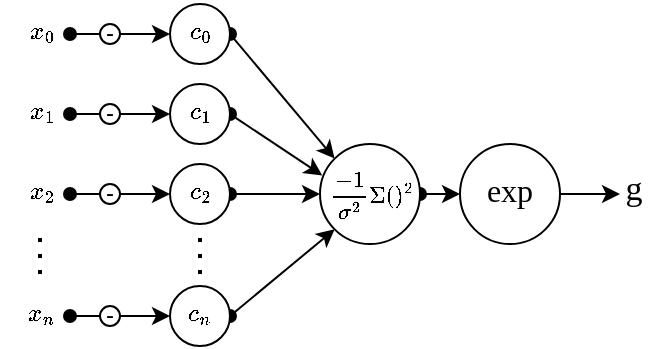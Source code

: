 <mxfile version="13.6.9" type="device"><diagram id="KuTS3I9FbArsQNZwuHHF" name="Page-1"><mxGraphModel dx="459" dy="223" grid="1" gridSize="10" guides="1" tooltips="1" connect="1" arrows="1" fold="1" page="1" pageScale="1" pageWidth="827" pageHeight="1169" math="1" shadow="0"><root><mxCell id="0"/><mxCell id="1" parent="0"/><mxCell id="6crd_vvO_l6brw5pC3cE-70" style="edgeStyle=none;orthogonalLoop=1;jettySize=auto;html=1;exitX=1;exitY=0.5;exitDx=0;exitDy=0;startArrow=oval;startFill=1;strokeColor=#000000;fontFamily=Times New Roman;fontSize=29;entryX=0;entryY=1;entryDx=0;entryDy=0;sketch=0;shadow=0;targetPerimeterSpacing=0;rounded=0;" parent="1" target="6crd_vvO_l6brw5pC3cE-55" edge="1" source="6crd_vvO_l6brw5pC3cE-46"><mxGeometry relative="1" as="geometry"><mxPoint x="155" y="220" as="sourcePoint"/><mxPoint x="190" y="160" as="targetPoint"/></mxGeometry></mxCell><mxCell id="6crd_vvO_l6brw5pC3cE-46" value="" style="ellipse;whiteSpace=wrap;html=1;aspect=fixed;fontFamily=Times New Roman;align=center;" parent="1" vertex="1"><mxGeometry x="125" y="186" width="30" height="30" as="geometry"/></mxCell><mxCell id="6crd_vvO_l6brw5pC3cE-69" style="edgeStyle=none;rounded=0;orthogonalLoop=1;jettySize=auto;html=1;exitX=1;exitY=0.5;exitDx=0;exitDy=0;entryX=0;entryY=0.5;entryDx=0;entryDy=0;startArrow=oval;startFill=1;strokeColor=#000000;fontFamily=Times New Roman;fontSize=29;" parent="1" source="6crd_vvO_l6brw5pC3cE-45" target="6crd_vvO_l6brw5pC3cE-55" edge="1"><mxGeometry relative="1" as="geometry"/></mxCell><mxCell id="6crd_vvO_l6brw5pC3cE-45" value="" style="ellipse;whiteSpace=wrap;html=1;aspect=fixed;fontFamily=Times New Roman;align=center;" parent="1" vertex="1"><mxGeometry x="125" y="125" width="30" height="30" as="geometry"/></mxCell><mxCell id="6crd_vvO_l6brw5pC3cE-68" style="edgeStyle=none;rounded=0;orthogonalLoop=1;jettySize=auto;html=1;exitX=1;exitY=0.5;exitDx=0;exitDy=0;startArrow=oval;startFill=1;strokeColor=#000000;fontFamily=Times New Roman;fontSize=29;entryX=0.023;entryY=0.315;entryDx=0;entryDy=0;entryPerimeter=0;" parent="1" source="6crd_vvO_l6brw5pC3cE-44" target="6crd_vvO_l6brw5pC3cE-55" edge="1"><mxGeometry relative="1" as="geometry"><mxPoint x="198" y="136" as="targetPoint"/></mxGeometry></mxCell><mxCell id="6crd_vvO_l6brw5pC3cE-44" value="" style="ellipse;whiteSpace=wrap;html=1;aspect=fixed;fontFamily=Times New Roman;align=right;" parent="1" vertex="1"><mxGeometry x="125" y="85" width="30" height="30" as="geometry"/></mxCell><mxCell id="6crd_vvO_l6brw5pC3cE-67" style="orthogonalLoop=1;jettySize=auto;html=1;exitX=1;exitY=0.5;exitDx=0;exitDy=0;startArrow=oval;startFill=1;fontFamily=Times New Roman;fontSize=29;rounded=0;entryX=0;entryY=0;entryDx=0;entryDy=0;" parent="1" target="6crd_vvO_l6brw5pC3cE-55" edge="1"><mxGeometry relative="1" as="geometry"><mxPoint x="155" y="60" as="sourcePoint"/><mxPoint x="200" y="80" as="targetPoint"/></mxGeometry></mxCell><mxCell id="6crd_vvO_l6brw5pC3cE-43" value="" style="ellipse;whiteSpace=wrap;html=1;aspect=fixed;fontFamily=Times New Roman;align=center;" parent="1" vertex="1"><mxGeometry x="125" y="45" width="30" height="30" as="geometry"/></mxCell><mxCell id="6crd_vvO_l6brw5pC3cE-49" style="edgeStyle=orthogonalEdgeStyle;orthogonalLoop=1;jettySize=auto;html=1;exitX=1;exitY=0.5;exitDx=0;exitDy=0;entryX=0;entryY=0.5;entryDx=0;entryDy=0;fontFamily=Times New Roman;startArrow=none;startFill=0;rounded=0;" parent="1" target="6crd_vvO_l6brw5pC3cE-43" edge="1" source="d6VAqu8FS6ZAm1Q3xXBI-9"><mxGeometry relative="1" as="geometry"><Array as="points"><mxPoint x="80" y="60"/><mxPoint x="80" y="60"/></Array><mxPoint x="75" y="60" as="sourcePoint"/></mxGeometry></mxCell><mxCell id="6crd_vvO_l6brw5pC3cE-19" value="" style="endArrow=none;dashed=1;html=1;dashPattern=1 3;strokeWidth=2;fontFamily=Times New Roman;" parent="1" edge="1"><mxGeometry width="50" height="50" relative="1" as="geometry"><mxPoint x="60" y="180" as="sourcePoint"/><mxPoint x="60" y="160" as="targetPoint"/></mxGeometry></mxCell><mxCell id="6crd_vvO_l6brw5pC3cE-32" value="" style="endArrow=none;dashed=1;html=1;dashPattern=1 3;strokeWidth=2;fontFamily=Times New Roman;" parent="1" edge="1"><mxGeometry width="50" height="50" relative="1" as="geometry"><mxPoint x="140" y="180" as="sourcePoint"/><mxPoint x="140" y="160" as="targetPoint"/></mxGeometry></mxCell><mxCell id="6crd_vvO_l6brw5pC3cE-72" style="edgeStyle=none;rounded=0;sketch=0;orthogonalLoop=1;jettySize=auto;html=1;exitX=1;exitY=0.5;exitDx=0;exitDy=0;entryX=0;entryY=0.5;entryDx=0;entryDy=0;shadow=0;startArrow=oval;startFill=1;targetPerimeterSpacing=0;strokeColor=#000000;fontFamily=Times New Roman;fontSize=29;" parent="1" source="6crd_vvO_l6brw5pC3cE-55" target="6crd_vvO_l6brw5pC3cE-71" edge="1"><mxGeometry relative="1" as="geometry"/></mxCell><mxCell id="6crd_vvO_l6brw5pC3cE-55" value="&lt;font style=&quot;font-size: 11px;&quot;&gt;$$\frac{-1}{\sigma^2}\Sigma()^2$$&lt;/font&gt;" style="ellipse;whiteSpace=wrap;html=1;aspect=fixed;fontFamily=Times New Roman;align=center;fontSize=11;spacingLeft=2;" parent="1" vertex="1"><mxGeometry x="200" y="115" width="50" height="50" as="geometry"/></mxCell><mxCell id="6crd_vvO_l6brw5pC3cE-57" value="$$x_0$$" style="text;html=1;strokeColor=none;fillColor=none;align=center;verticalAlign=middle;whiteSpace=wrap;rounded=0;fontFamily=Times New Roman;labelPosition=center;verticalLabelPosition=middle;horizontal=1;" parent="1" vertex="1"><mxGeometry x="51" y="43" width="20" height="30" as="geometry"/></mxCell><mxCell id="6crd_vvO_l6brw5pC3cE-59" value="$$x_1$$" style="text;html=1;strokeColor=none;fillColor=none;align=center;verticalAlign=middle;whiteSpace=wrap;rounded=0;fontFamily=Times New Roman;labelPosition=center;verticalLabelPosition=middle;horizontal=1;" parent="1" vertex="1"><mxGeometry x="51" y="83" width="20" height="30" as="geometry"/></mxCell><mxCell id="6crd_vvO_l6brw5pC3cE-60" value="$$x_2$$" style="text;html=1;strokeColor=none;fillColor=none;align=center;verticalAlign=middle;whiteSpace=wrap;rounded=0;fontFamily=Times New Roman;labelPosition=center;verticalLabelPosition=middle;horizontal=1;" parent="1" vertex="1"><mxGeometry x="51" y="123" width="20" height="30" as="geometry"/></mxCell><mxCell id="6crd_vvO_l6brw5pC3cE-61" value="$$x_n$$" style="text;html=1;strokeColor=none;fillColor=none;align=center;verticalAlign=middle;whiteSpace=wrap;rounded=0;fontFamily=Times New Roman;labelPosition=center;verticalLabelPosition=middle;horizontal=1;" parent="1" vertex="1"><mxGeometry x="51" y="184" width="20" height="30" as="geometry"/></mxCell><mxCell id="6crd_vvO_l6brw5pC3cE-62" value="$$c_0$$" style="text;html=1;strokeColor=none;fillColor=none;align=center;verticalAlign=middle;whiteSpace=wrap;rounded=0;fontFamily=Times New Roman;labelPosition=center;verticalLabelPosition=middle;horizontal=1;" parent="1" vertex="1"><mxGeometry x="130" y="43" width="20" height="30" as="geometry"/></mxCell><mxCell id="6crd_vvO_l6brw5pC3cE-63" value="$$c_1$$" style="text;html=1;strokeColor=none;fillColor=none;align=center;verticalAlign=middle;whiteSpace=wrap;rounded=0;fontFamily=Times New Roman;labelPosition=center;verticalLabelPosition=middle;horizontal=1;" parent="1" vertex="1"><mxGeometry x="130" y="83" width="20" height="30" as="geometry"/></mxCell><mxCell id="6crd_vvO_l6brw5pC3cE-64" value="$$c_2$$" style="text;html=1;strokeColor=none;fillColor=none;align=center;verticalAlign=middle;whiteSpace=wrap;rounded=0;fontFamily=Times New Roman;labelPosition=center;verticalLabelPosition=middle;horizontal=1;" parent="1" vertex="1"><mxGeometry x="130" y="123" width="20" height="30" as="geometry"/></mxCell><mxCell id="6crd_vvO_l6brw5pC3cE-65" value="$$c_n$$" style="text;html=1;strokeColor=none;fillColor=none;align=center;verticalAlign=middle;whiteSpace=wrap;rounded=0;fontFamily=Times New Roman;labelPosition=center;verticalLabelPosition=middle;horizontal=1;" parent="1" vertex="1"><mxGeometry x="130" y="184" width="20" height="30" as="geometry"/></mxCell><mxCell id="SE3Ydbi7KJSoZETttxP2-1" style="edgeStyle=orthogonalEdgeStyle;rounded=0;orthogonalLoop=1;jettySize=auto;html=1;exitX=1;exitY=0.5;exitDx=0;exitDy=0;endArrow=classic;endFill=1;fontSize=17;" parent="1" source="6crd_vvO_l6brw5pC3cE-71" edge="1"><mxGeometry relative="1" as="geometry"><mxPoint x="350" y="140" as="targetPoint"/></mxGeometry></mxCell><mxCell id="6crd_vvO_l6brw5pC3cE-71" value="" style="ellipse;whiteSpace=wrap;html=1;aspect=fixed;fontFamily=Times New Roman;align=center;" parent="1" vertex="1"><mxGeometry x="270" y="115" width="50" height="50" as="geometry"/></mxCell><mxCell id="6crd_vvO_l6brw5pC3cE-73" value="&lt;font style=&quot;font-size: 16px;&quot;&gt;exp&lt;/font&gt;" style="text;html=1;strokeColor=none;fillColor=none;align=center;verticalAlign=middle;whiteSpace=wrap;rounded=0;fontFamily=Times New Roman;fontSize=16;" parent="1" vertex="1"><mxGeometry x="280" y="123" width="30" height="30" as="geometry"/></mxCell><mxCell id="SE3Ydbi7KJSoZETttxP2-2" value="&lt;font face=&quot;Times New Roman&quot;&gt;g&lt;/font&gt;" style="text;html=1;strokeColor=none;fillColor=none;align=center;verticalAlign=middle;whiteSpace=wrap;rounded=0;fontSize=17;" parent="1" vertex="1"><mxGeometry x="347" y="128" width="20" height="20" as="geometry"/></mxCell><mxCell id="d6VAqu8FS6ZAm1Q3xXBI-9" value="-" style="ellipse;aspect=fixed;align=center;verticalAlign=middle;labelPosition=center;verticalLabelPosition=middle;labelBackgroundColor=none;labelBorderColor=none;fontSize=12;fontFamily=Helvetica;spacingTop=-3;" vertex="1" parent="1"><mxGeometry x="90" y="55" width="10" height="10" as="geometry"/></mxCell><mxCell id="d6VAqu8FS6ZAm1Q3xXBI-10" style="edgeStyle=orthogonalEdgeStyle;orthogonalLoop=1;jettySize=auto;html=1;exitX=1;exitY=0.5;exitDx=0;exitDy=0;entryX=0;entryY=0.5;entryDx=0;entryDy=0;fontFamily=Times New Roman;startArrow=oval;startFill=1;rounded=0;endArrow=none;endFill=0;" edge="1" parent="1" target="d6VAqu8FS6ZAm1Q3xXBI-9"><mxGeometry relative="1" as="geometry"><Array as="points"/><mxPoint x="75" y="60" as="sourcePoint"/><mxPoint x="125" y="60" as="targetPoint"/></mxGeometry></mxCell><mxCell id="d6VAqu8FS6ZAm1Q3xXBI-13" style="edgeStyle=orthogonalEdgeStyle;orthogonalLoop=1;jettySize=auto;html=1;exitX=1;exitY=0.5;exitDx=0;exitDy=0;entryX=0;entryY=0.5;entryDx=0;entryDy=0;fontFamily=Times New Roman;startArrow=none;startFill=0;rounded=0;" edge="1" parent="1" source="d6VAqu8FS6ZAm1Q3xXBI-14"><mxGeometry relative="1" as="geometry"><Array as="points"><mxPoint x="120" y="100"/><mxPoint x="120" y="100"/></Array><mxPoint x="75" y="100" as="sourcePoint"/><mxPoint x="125" y="100" as="targetPoint"/></mxGeometry></mxCell><mxCell id="d6VAqu8FS6ZAm1Q3xXBI-14" value="-" style="ellipse;aspect=fixed;align=center;verticalAlign=middle;labelPosition=center;verticalLabelPosition=middle;labelBackgroundColor=none;labelBorderColor=none;fontSize=12;fontFamily=Helvetica;spacingTop=-3;" vertex="1" parent="1"><mxGeometry x="90" y="95" width="10" height="10" as="geometry"/></mxCell><mxCell id="d6VAqu8FS6ZAm1Q3xXBI-15" style="edgeStyle=orthogonalEdgeStyle;orthogonalLoop=1;jettySize=auto;html=1;exitX=1;exitY=0.5;exitDx=0;exitDy=0;entryX=0;entryY=0.5;entryDx=0;entryDy=0;fontFamily=Times New Roman;startArrow=oval;startFill=1;rounded=0;endArrow=none;endFill=0;" edge="1" parent="1" target="d6VAqu8FS6ZAm1Q3xXBI-14"><mxGeometry relative="1" as="geometry"><Array as="points"/><mxPoint x="75" y="100" as="sourcePoint"/><mxPoint x="125" y="100" as="targetPoint"/></mxGeometry></mxCell><mxCell id="d6VAqu8FS6ZAm1Q3xXBI-18" style="edgeStyle=orthogonalEdgeStyle;orthogonalLoop=1;jettySize=auto;html=1;exitX=1;exitY=0.5;exitDx=0;exitDy=0;entryX=0;entryY=0.5;entryDx=0;entryDy=0;fontFamily=Times New Roman;startArrow=none;startFill=0;rounded=0;" edge="1" parent="1" source="d6VAqu8FS6ZAm1Q3xXBI-19"><mxGeometry relative="1" as="geometry"><Array as="points"><mxPoint x="80" y="140"/><mxPoint x="80" y="140"/></Array><mxPoint x="75" y="140" as="sourcePoint"/><mxPoint x="125" y="140" as="targetPoint"/></mxGeometry></mxCell><mxCell id="d6VAqu8FS6ZAm1Q3xXBI-19" value="-" style="ellipse;aspect=fixed;align=center;verticalAlign=middle;labelPosition=center;verticalLabelPosition=middle;labelBackgroundColor=none;labelBorderColor=none;fontSize=12;fontFamily=Helvetica;spacingTop=-3;" vertex="1" parent="1"><mxGeometry x="90" y="135" width="10" height="10" as="geometry"/></mxCell><mxCell id="d6VAqu8FS6ZAm1Q3xXBI-20" style="edgeStyle=orthogonalEdgeStyle;orthogonalLoop=1;jettySize=auto;html=1;exitX=1;exitY=0.5;exitDx=0;exitDy=0;entryX=0;entryY=0.5;entryDx=0;entryDy=0;fontFamily=Times New Roman;startArrow=oval;startFill=1;rounded=0;endArrow=none;endFill=0;" edge="1" parent="1" target="d6VAqu8FS6ZAm1Q3xXBI-19"><mxGeometry relative="1" as="geometry"><Array as="points"/><mxPoint x="75" y="140" as="sourcePoint"/><mxPoint x="125" y="140" as="targetPoint"/></mxGeometry></mxCell><mxCell id="d6VAqu8FS6ZAm1Q3xXBI-22" style="edgeStyle=orthogonalEdgeStyle;orthogonalLoop=1;jettySize=auto;html=1;exitX=1;exitY=0.5;exitDx=0;exitDy=0;entryX=0;entryY=0.5;entryDx=0;entryDy=0;fontFamily=Times New Roman;startArrow=none;startFill=0;rounded=0;" edge="1" parent="1" source="d6VAqu8FS6ZAm1Q3xXBI-23"><mxGeometry relative="1" as="geometry"><Array as="points"><mxPoint x="80" y="201"/><mxPoint x="80" y="201"/></Array><mxPoint x="75" y="201" as="sourcePoint"/><mxPoint x="125" y="201" as="targetPoint"/></mxGeometry></mxCell><mxCell id="d6VAqu8FS6ZAm1Q3xXBI-23" value="-" style="ellipse;aspect=fixed;align=center;verticalAlign=middle;labelPosition=center;verticalLabelPosition=middle;labelBackgroundColor=none;labelBorderColor=none;fontSize=12;fontFamily=Helvetica;spacingTop=-3;" vertex="1" parent="1"><mxGeometry x="90" y="196" width="10" height="10" as="geometry"/></mxCell><mxCell id="d6VAqu8FS6ZAm1Q3xXBI-24" style="edgeStyle=orthogonalEdgeStyle;orthogonalLoop=1;jettySize=auto;html=1;exitX=1;exitY=0.5;exitDx=0;exitDy=0;entryX=0;entryY=0.5;entryDx=0;entryDy=0;fontFamily=Times New Roman;startArrow=oval;startFill=1;rounded=0;endArrow=none;endFill=0;" edge="1" parent="1" target="d6VAqu8FS6ZAm1Q3xXBI-23"><mxGeometry relative="1" as="geometry"><Array as="points"/><mxPoint x="75" y="201" as="sourcePoint"/><mxPoint x="125" y="201" as="targetPoint"/></mxGeometry></mxCell></root></mxGraphModel></diagram></mxfile>